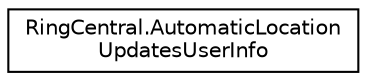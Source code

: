 digraph "Graphical Class Hierarchy"
{
 // LATEX_PDF_SIZE
  edge [fontname="Helvetica",fontsize="10",labelfontname="Helvetica",labelfontsize="10"];
  node [fontname="Helvetica",fontsize="10",shape=record];
  rankdir="LR";
  Node0 [label="RingCentral.AutomaticLocation\lUpdatesUserInfo",height=0.2,width=0.4,color="black", fillcolor="white", style="filled",URL="$classRingCentral_1_1AutomaticLocationUpdatesUserInfo.html",tooltip=" "];
}
